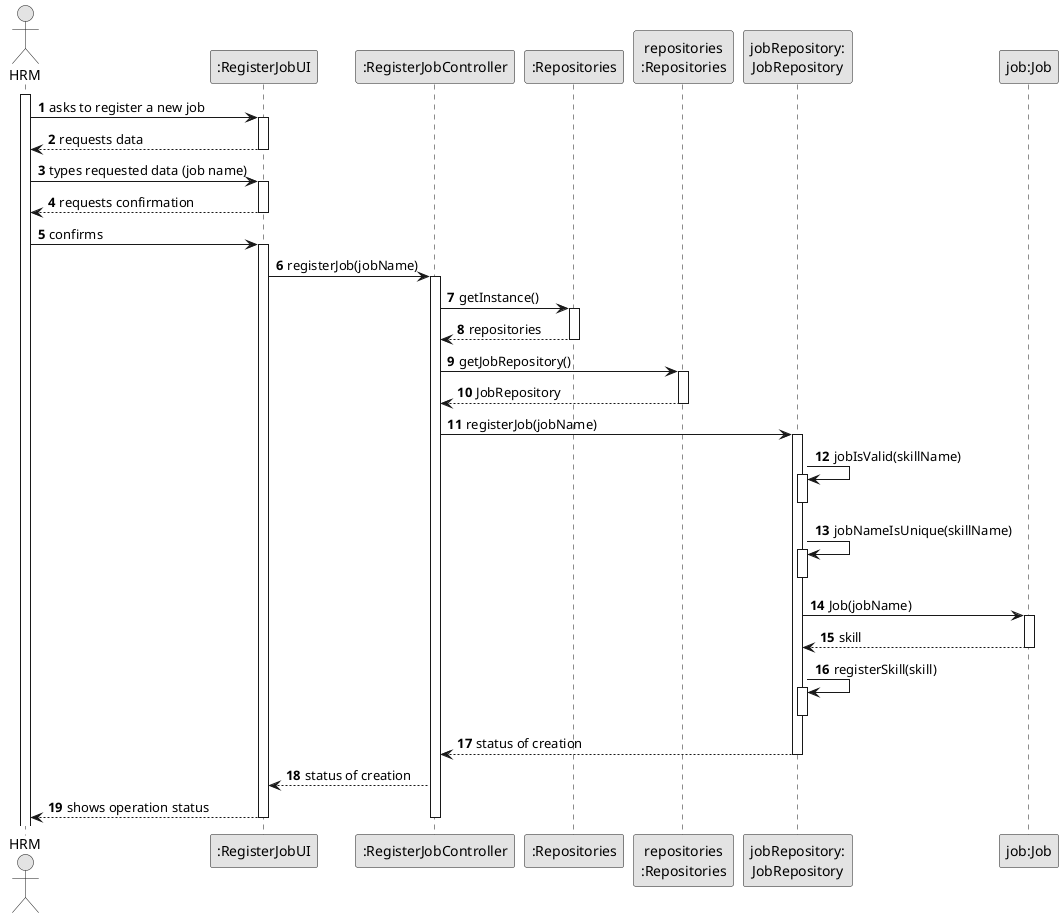 @startuml
skinparam monochrome true
skinparam packageStyle rectangle
skinparam shadowing false

autonumber

'hide footbox
actor " HRM" as ADM
participant ":RegisterJobUI" as UI
participant ":RegisterJobController" as CTRL
participant ":Repositories" as RepositorySingleton
participant "repositories\n:Repositories" as PLAT
participant "jobRepository:\nJobRepository" as JobRepository
participant "job:Job" as job

activate ADM

        ADM -> UI : asks to register a new job

        activate UI

'            UI --> ADM : requests data (reference, description,  informal \n description, technical description, duration, cost)
            'create CTRL


            UI --> ADM : requests data
        deactivate UI

    ADM -> UI : types requested data (job name)
    activate UI

        UI --> ADM : requests confirmation
    deactivate UI

    ADM -> UI : confirms
    activate UI

        UI -> CTRL : registerJob(jobName)
        activate CTRL


                CTRL -> RepositorySingleton : getInstance()
                activate RepositorySingleton

                    RepositorySingleton --> CTRL: repositories
                deactivate RepositorySingleton

                CTRL -> PLAT : getJobRepository()
                activate PLAT

                    PLAT --> CTRL : JobRepository
                deactivate PLAT

                CTRL -> JobRepository : registerJob(jobName)
                activate JobRepository

                        JobRepository -> JobRepository : jobIsValid(skillName)
                                activate JobRepository
                                deactivate JobRepository
                                JobRepository -> JobRepository : jobNameIsUnique(skillName)
                                activate JobRepository
                                deactivate JobRepository

                        "JobRepository" -> job : Job(jobName)
                        activate job
                        "JobRepository" <-- job : skill
                        deactivate job
                        JobRepository -> JobRepository : registerSkill(skill)
                        activate JobRepository
                        deactivate JobRepository


                    JobRepository --> CTRL : status of creation
                deactivate JobRepository
                    CTRL --> UI : status of creation
                    UI --> ADM : shows operation status
                    deactivate UI
            deactivate CTRL



@enduml